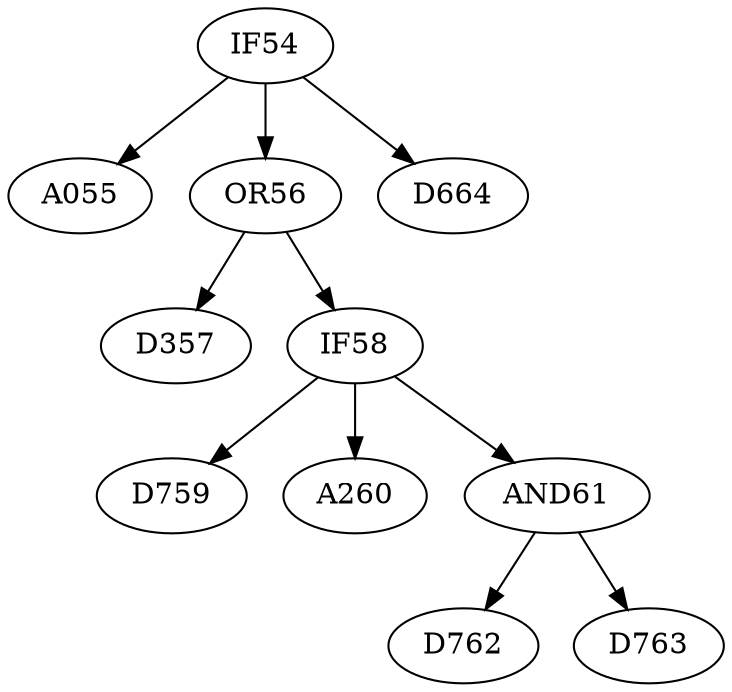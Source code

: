 digraph T {
	IF54 -> A055
	OR56 -> D357
	IF58 -> D759
	IF58 -> A260
	AND61 -> D762
	AND61 -> D763
	IF58 -> AND61
	OR56 -> IF58
	IF54 -> OR56
	IF54 -> D664
}
